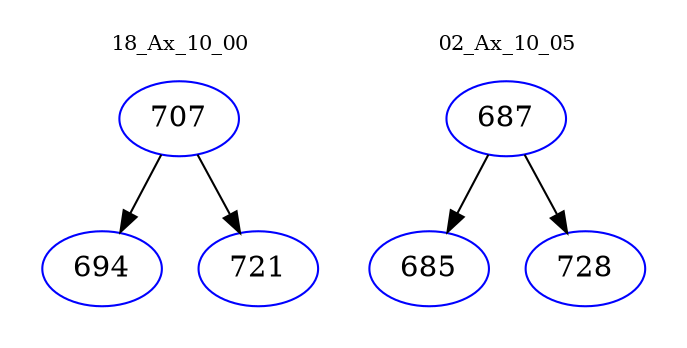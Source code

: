 digraph{
subgraph cluster_0 {
color = white
label = "18_Ax_10_00";
fontsize=10;
T0_707 [label="707", color="blue"]
T0_707 -> T0_694 [color="black"]
T0_694 [label="694", color="blue"]
T0_707 -> T0_721 [color="black"]
T0_721 [label="721", color="blue"]
}
subgraph cluster_1 {
color = white
label = "02_Ax_10_05";
fontsize=10;
T1_687 [label="687", color="blue"]
T1_687 -> T1_685 [color="black"]
T1_685 [label="685", color="blue"]
T1_687 -> T1_728 [color="black"]
T1_728 [label="728", color="blue"]
}
}
